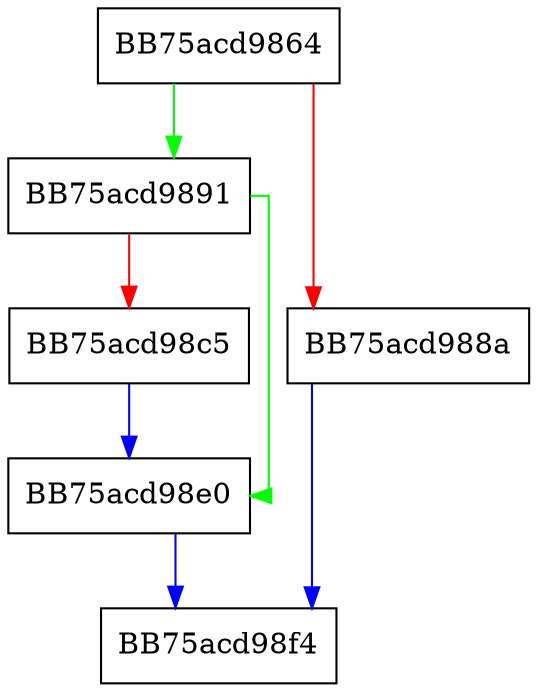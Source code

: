 digraph ParseAsn1Generic {
  node [shape="box"];
  graph [splines=ortho];
  BB75acd9864 -> BB75acd9891 [color="green"];
  BB75acd9864 -> BB75acd988a [color="red"];
  BB75acd988a -> BB75acd98f4 [color="blue"];
  BB75acd9891 -> BB75acd98e0 [color="green"];
  BB75acd9891 -> BB75acd98c5 [color="red"];
  BB75acd98c5 -> BB75acd98e0 [color="blue"];
  BB75acd98e0 -> BB75acd98f4 [color="blue"];
}